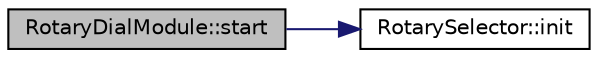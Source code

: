 digraph "RotaryDialModule::start"
{
  edge [fontname="Helvetica",fontsize="10",labelfontname="Helvetica",labelfontsize="10"];
  node [fontname="Helvetica",fontsize="10",shape=record];
  rankdir="LR";
  Node7 [label="RotaryDialModule::start",height=0.2,width=0.4,color="black", fillcolor="grey75", style="filled", fontcolor="black"];
  Node7 -> Node8 [color="midnightblue",fontsize="10",style="solid",fontname="Helvetica"];
  Node8 [label="RotarySelector::init",height=0.2,width=0.4,color="black", fillcolor="white", style="filled",URL="$class_rotary_selector.html#ad5accc435c1c50b45aec45d3ebb87fcf"];
}
